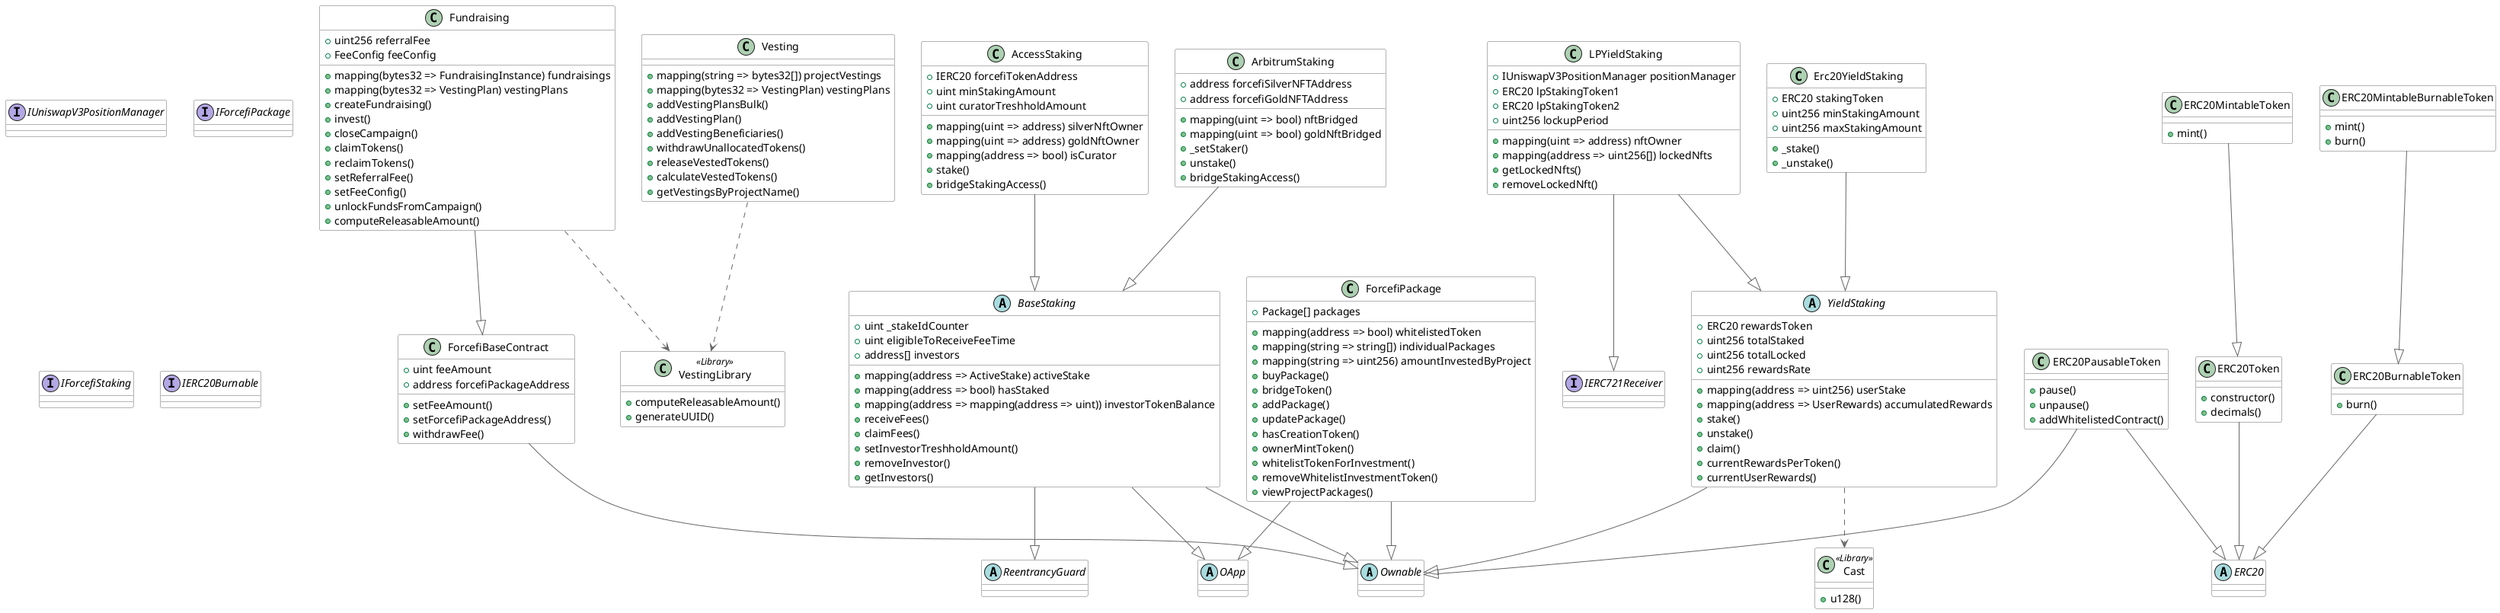 @startuml ForcefiContracts

' Style and theme
skinparam class {
    BackgroundColor white
    ArrowColor #666666
    BorderColor #666666
}

' Base Contracts & Interfaces
abstract class Ownable
abstract class OApp
abstract class ReentrancyGuard
abstract class ERC20
interface IERC721Receiver
interface IUniswapV3PositionManager
interface IForcefiPackage
interface IForcefiStaking
interface IERC20Burnable

' Core Contracts
class ForcefiBaseContract {
    +uint feeAmount
    +address forcefiPackageAddress
    +setFeeAmount()
    +setForcefiPackageAddress()
    +withdrawFee()
}

class ForcefiPackage {
    +Package[] packages
    +mapping(address => bool) whitelistedToken
    +mapping(string => string[]) individualPackages
    +mapping(string => uint256) amountInvestedByProject
    +buyPackage()
    +bridgeToken()
    +addPackage()
    +updatePackage()
    +hasCreationToken()
    +ownerMintToken()
    +whitelistTokenForInvestment()
    +removeWhitelistInvestmentToken()
    +viewProjectPackages()
}

class Fundraising {
    +mapping(bytes32 => FundraisingInstance) fundraisings
    +mapping(bytes32 => VestingPlan) vestingPlans
    +uint256 referralFee
    +FeeConfig feeConfig
    +createFundraising()
    +invest()
    +closeCampaign()
    +claimTokens()
    +reclaimTokens()
    +setReferralFee()
    +setFeeConfig()
    +unlockFundsFromCampaign()
    +computeReleasableAmount()
}

class Vesting {
    +mapping(string => bytes32[]) projectVestings
    +mapping(bytes32 => VestingPlan) vestingPlans
    +addVestingPlansBulk()
    +addVestingPlan()
    +addVestingBeneficiaries()
    +withdrawUnallocatedTokens()
    +releaseVestedTokens()
    +calculateVestedTokens()
    +getVestingsByProjectName()
}

' Staking Contracts
abstract class YieldStaking {
    +ERC20 rewardsToken
    +uint256 totalStaked
    +uint256 totalLocked
    +uint256 rewardsRate
    +mapping(address => uint256) userStake
    +mapping(address => UserRewards) accumulatedRewards
    +stake()
    +unstake()
    +claim()
    +currentRewardsPerToken()
    +currentUserRewards()
}

class LPYieldStaking {
    +IUniswapV3PositionManager positionManager
    +ERC20 lpStakingToken1
    +ERC20 lpStakingToken2
    +uint256 lockupPeriod
    +mapping(uint => address) nftOwner
    +mapping(address => uint256[]) lockedNfts
    +getLockedNfts()
    +removeLockedNft()
}

class Erc20YieldStaking {
    +ERC20 stakingToken
    +uint256 minStakingAmount
    +uint256 maxStakingAmount
    +_stake()
    +_unstake()
}

abstract class BaseStaking {
    +uint _stakeIdCounter
    +uint eligibleToReceiveFeeTime
    +mapping(address => ActiveStake) activeStake
    +mapping(address => bool) hasStaked
    +mapping(address => mapping(address => uint)) investorTokenBalance
    +address[] investors
    +receiveFees()
    +claimFees()
    +setInvestorTreshholdAmount()
    +removeInvestor()
    +getInvestors()
}

class AccessStaking {
    +IERC20 forcefiTokenAddress
    +mapping(uint => address) silverNftOwner
    +mapping(uint => address) goldNftOwner
    +mapping(address => bool) isCurator
    +uint minStakingAmount
    +uint curatorTreshholdAmount
    +stake()
    +bridgeStakingAccess()
}

class ArbitrumStaking {
    +address forcefiSilverNFTAddress
    +address forcefiGoldNFTAddress
    +mapping(uint => bool) nftBridged
    +mapping(uint => bool) goldNftBridged
    +_setStaker()
    +unstake()
    +bridgeStakingAccess()
}

' ERC20 Contracts
class ERC20Token {
    +constructor()
    +decimals()
}

class ERC20MintableToken {
    +mint()
}

class ERC20BurnableToken {
    +burn()
}

class ERC20MintableBurnableToken {
    +mint()
    +burn()
}

class ERC20PausableToken {
    +pause()
    +unpause()
    +addWhitelistedContract()
}

' Libraries
class VestingLibrary <<Library>> {
    +computeReleasableAmount()
    +generateUUID()
}

class Cast <<Library>> {
    +u128()
}

' Relationships
ForcefiBaseContract --|> Ownable
ForcefiPackage --|> Ownable
ForcefiPackage --|> OApp
Fundraising --|> ForcefiBaseContract
Fundraising ..> VestingLibrary
Vesting ..> VestingLibrary

YieldStaking --|> Ownable
YieldStaking ..> Cast

LPYieldStaking --|> YieldStaking
LPYieldStaking --|> IERC721Receiver

Erc20YieldStaking --|> YieldStaking

BaseStaking --|> Ownable
BaseStaking --|> OApp
BaseStaking --|> ReentrancyGuard

AccessStaking --|> BaseStaking
ArbitrumStaking --|> BaseStaking

ERC20Token --|> ERC20
ERC20MintableToken --|> ERC20Token
ERC20BurnableToken --|> ERC20
ERC20MintableBurnableToken --|> ERC20BurnableToken

ERC20PausableToken --|> ERC20
ERC20PausableToken --|> Ownable

@enduml

